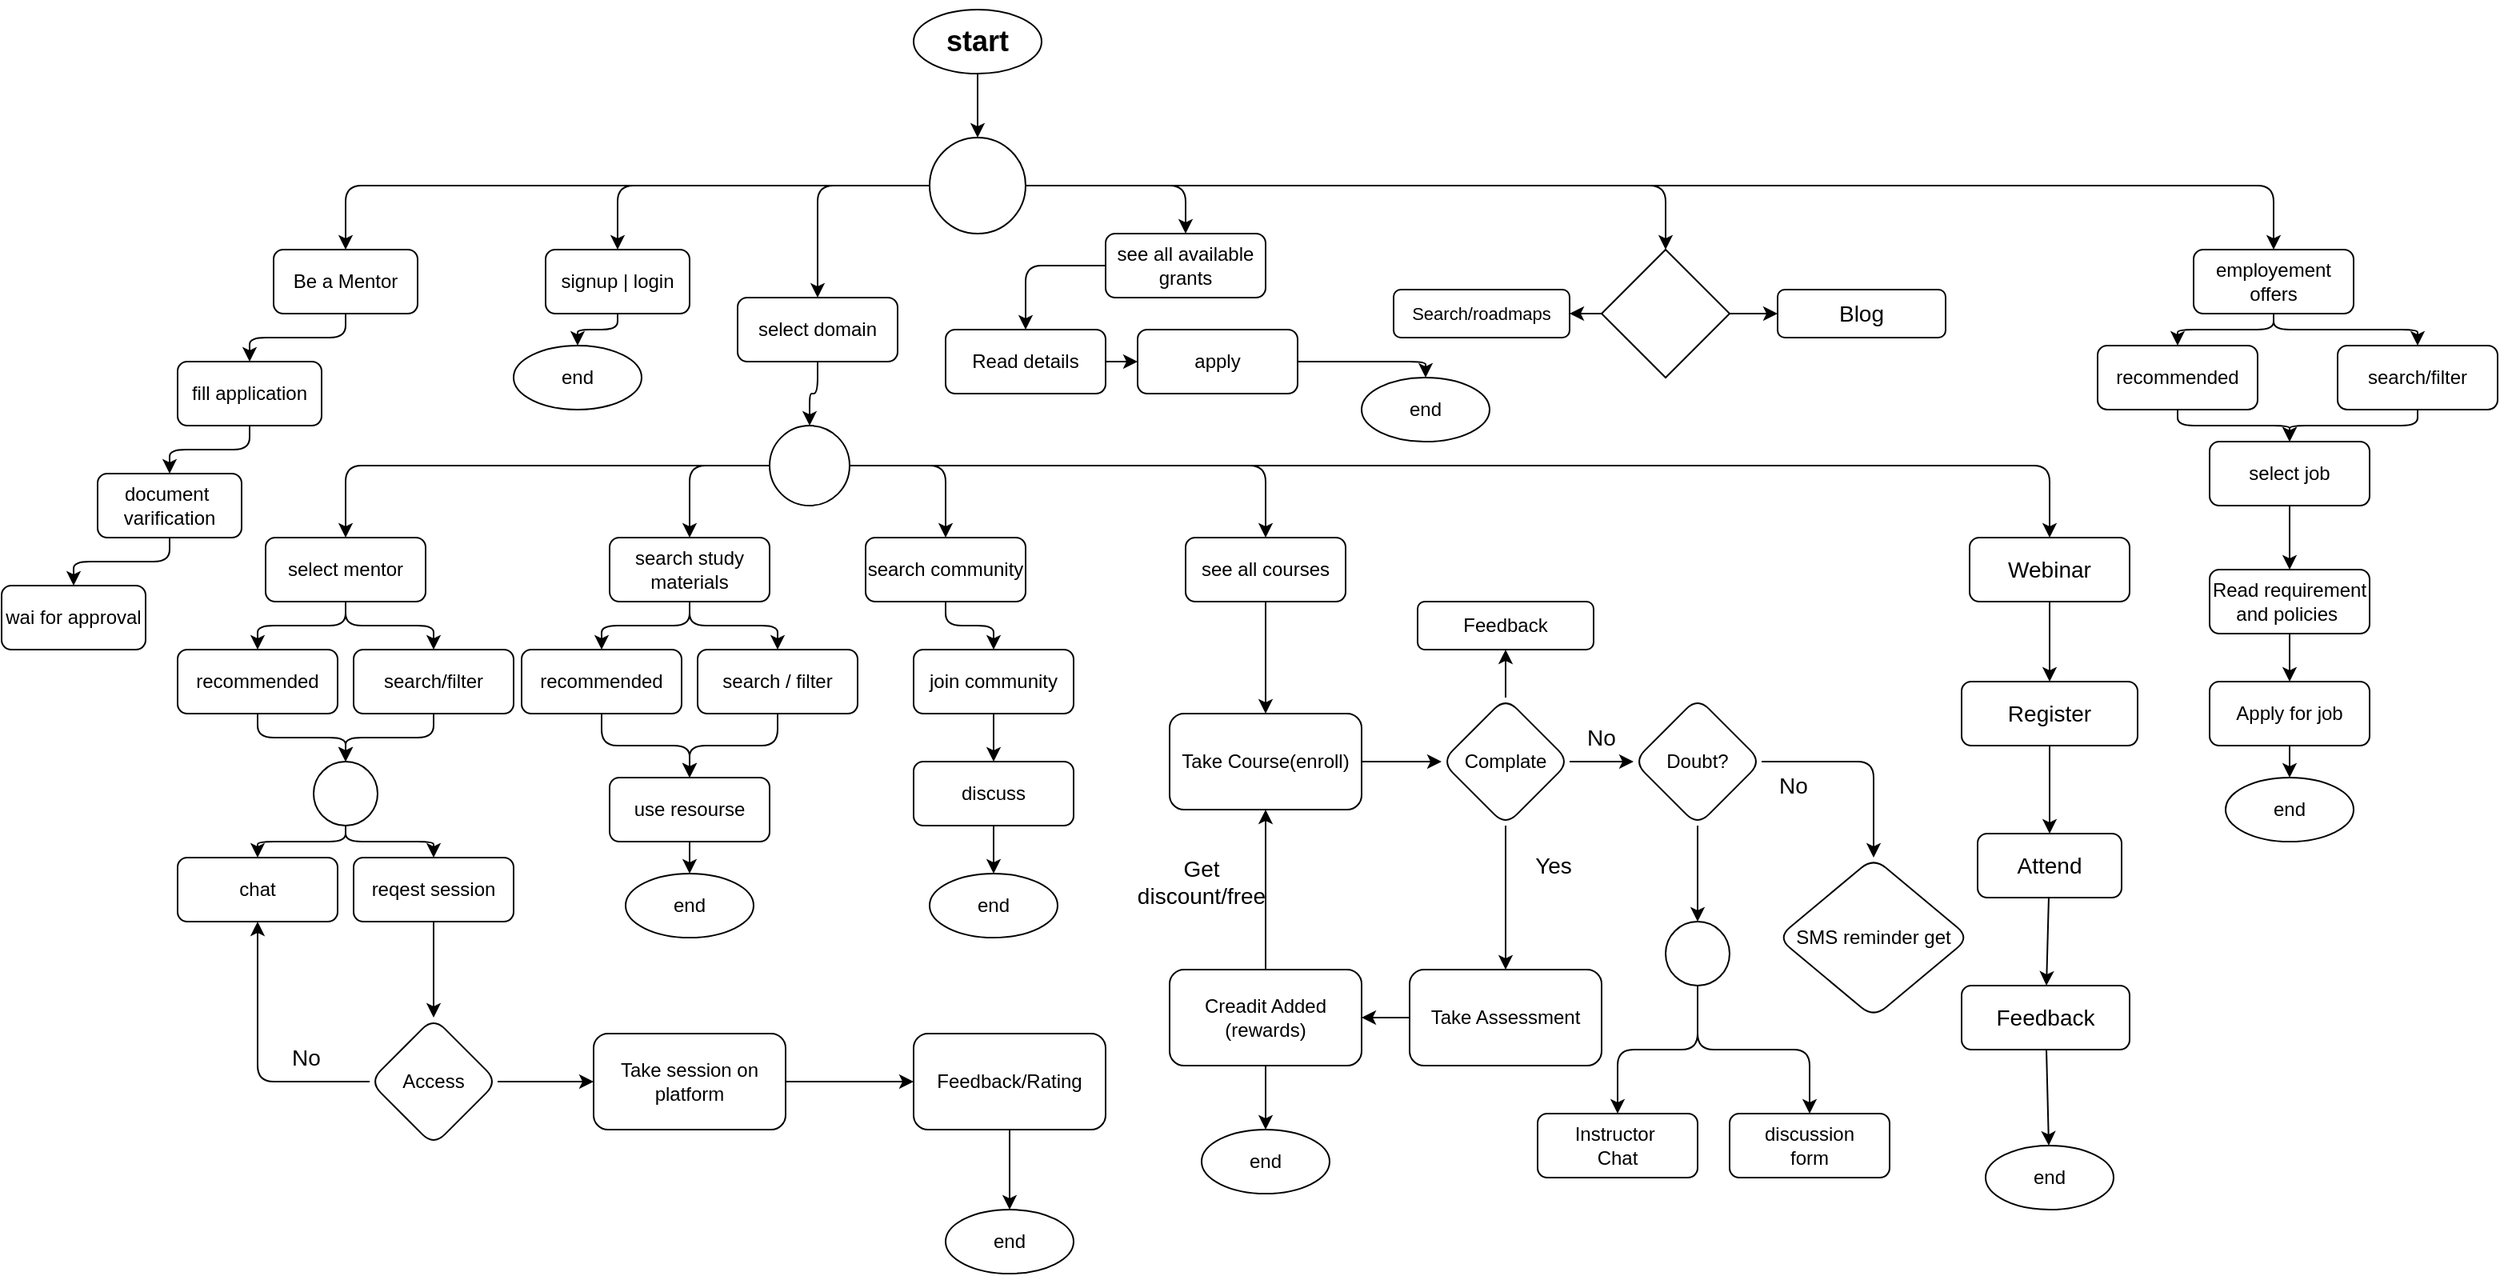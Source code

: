 <mxfile><diagram id="PvBpcfNMFQfV0mEtdClM" name="Page-1"><mxGraphModel dx="1172" dy="681" grid="1" gridSize="10" guides="1" tooltips="1" connect="1" arrows="1" fold="1" page="0" pageScale="1" pageWidth="850" pageHeight="1100" math="0" shadow="0"><root><mxCell id="0"/><mxCell id="1" parent="0"/><mxCell id="7" style="edgeStyle=orthogonalEdgeStyle;html=1;entryX=0.5;entryY=0;entryDx=0;entryDy=0;fontFamily=Helvetica;" parent="1" source="4" target="5" edge="1"><mxGeometry relative="1" as="geometry"/></mxCell><mxCell id="4" value="&lt;h2 style=&quot;text-align: justify;&quot;&gt;start&lt;/h2&gt;" style="ellipse;whiteSpace=wrap;html=1;" parent="1" vertex="1"><mxGeometry x="300" y="-190" width="80" height="40" as="geometry"/></mxCell><mxCell id="9" style="edgeStyle=orthogonalEdgeStyle;html=1;exitX=0;exitY=0.5;exitDx=0;exitDy=0;entryX=0.5;entryY=0;entryDx=0;entryDy=0;fontFamily=Helvetica;" parent="1" source="5" target="8" edge="1"><mxGeometry relative="1" as="geometry"/></mxCell><mxCell id="11" style="edgeStyle=orthogonalEdgeStyle;html=1;exitX=0;exitY=0.5;exitDx=0;exitDy=0;entryX=0.5;entryY=0;entryDx=0;entryDy=0;fontFamily=Helvetica;" parent="1" source="5" target="10" edge="1"><mxGeometry relative="1" as="geometry"/></mxCell><mxCell id="16" style="edgeStyle=orthogonalEdgeStyle;html=1;exitX=0;exitY=0.5;exitDx=0;exitDy=0;entryX=0.5;entryY=0;entryDx=0;entryDy=0;fontFamily=Helvetica;" parent="1" source="5" target="15" edge="1"><mxGeometry relative="1" as="geometry"/></mxCell><mxCell id="111" style="edgeStyle=orthogonalEdgeStyle;html=1;exitX=1;exitY=0.5;exitDx=0;exitDy=0;entryX=0.5;entryY=0;entryDx=0;entryDy=0;fontFamily=Helvetica;" parent="1" source="5" target="110" edge="1"><mxGeometry relative="1" as="geometry"/></mxCell><mxCell id="123" style="edgeStyle=orthogonalEdgeStyle;html=1;exitX=1;exitY=0.5;exitDx=0;exitDy=0;entryX=0.5;entryY=0;entryDx=0;entryDy=0;fontFamily=Helvetica;" parent="1" source="5" target="122" edge="1"><mxGeometry relative="1" as="geometry"><Array as="points"><mxPoint x="1150" y="-80"/></Array></mxGeometry></mxCell><mxCell id="5" value="" style="ellipse;whiteSpace=wrap;html=1;aspect=fixed;fontFamily=Helvetica;" parent="1" vertex="1"><mxGeometry x="310" y="-110" width="60" height="60" as="geometry"/></mxCell><mxCell id="27" style="edgeStyle=orthogonalEdgeStyle;html=1;exitX=0.5;exitY=1;exitDx=0;exitDy=0;entryX=0.5;entryY=0;entryDx=0;entryDy=0;fontFamily=Helvetica;" parent="1" source="8" target="26" edge="1"><mxGeometry relative="1" as="geometry"/></mxCell><mxCell id="8" value="select domain" style="rounded=1;whiteSpace=wrap;html=1;fontFamily=Helvetica;" parent="1" vertex="1"><mxGeometry x="190" y="-10" width="100" height="40" as="geometry"/></mxCell><mxCell id="13" style="edgeStyle=orthogonalEdgeStyle;html=1;exitX=0.5;exitY=1;exitDx=0;exitDy=0;entryX=0.5;entryY=0;entryDx=0;entryDy=0;fontFamily=Helvetica;" parent="1" source="10" target="12" edge="1"><mxGeometry relative="1" as="geometry"/></mxCell><mxCell id="10" value="signup | login" style="rounded=1;whiteSpace=wrap;html=1;fontFamily=Helvetica;" parent="1" vertex="1"><mxGeometry x="70" y="-40" width="90" height="40" as="geometry"/></mxCell><mxCell id="12" value="end" style="ellipse;whiteSpace=wrap;html=1;fontFamily=Helvetica;" parent="1" vertex="1"><mxGeometry x="50" y="20" width="80" height="40" as="geometry"/></mxCell><mxCell id="19" style="edgeStyle=orthogonalEdgeStyle;html=1;exitX=0.5;exitY=1;exitDx=0;exitDy=0;entryX=0.5;entryY=0;entryDx=0;entryDy=0;fontFamily=Helvetica;" parent="1" source="15" target="18" edge="1"><mxGeometry relative="1" as="geometry"/></mxCell><mxCell id="15" value="Be a Mentor" style="rounded=1;whiteSpace=wrap;html=1;fontFamily=Helvetica;" parent="1" vertex="1"><mxGeometry x="-100" y="-40" width="90" height="40" as="geometry"/></mxCell><mxCell id="21" style="edgeStyle=orthogonalEdgeStyle;html=1;exitX=0.5;exitY=1;exitDx=0;exitDy=0;entryX=0.5;entryY=0;entryDx=0;entryDy=0;fontFamily=Helvetica;" parent="1" source="18" target="20" edge="1"><mxGeometry relative="1" as="geometry"/></mxCell><mxCell id="18" value="fill application" style="rounded=1;whiteSpace=wrap;html=1;fontFamily=Helvetica;" parent="1" vertex="1"><mxGeometry x="-160" y="30" width="90" height="40" as="geometry"/></mxCell><mxCell id="24" style="edgeStyle=orthogonalEdgeStyle;html=1;exitX=0.5;exitY=1;exitDx=0;exitDy=0;entryX=0.5;entryY=0;entryDx=0;entryDy=0;fontFamily=Helvetica;" parent="1" source="20" target="23" edge="1"><mxGeometry relative="1" as="geometry"/></mxCell><mxCell id="20" value="document&amp;nbsp;&lt;br&gt;varification" style="rounded=1;whiteSpace=wrap;html=1;fontFamily=Helvetica;" parent="1" vertex="1"><mxGeometry x="-210" y="100" width="90" height="40" as="geometry"/></mxCell><mxCell id="23" value="wai for approval" style="rounded=1;whiteSpace=wrap;html=1;fontFamily=Helvetica;" parent="1" vertex="1"><mxGeometry x="-270" y="170" width="90" height="40" as="geometry"/></mxCell><mxCell id="34" style="edgeStyle=orthogonalEdgeStyle;html=1;exitX=0;exitY=0.5;exitDx=0;exitDy=0;entryX=0.5;entryY=0;entryDx=0;entryDy=0;fontFamily=Helvetica;" parent="1" source="26" target="30" edge="1"><mxGeometry relative="1" as="geometry"/></mxCell><mxCell id="35" style="edgeStyle=orthogonalEdgeStyle;html=1;exitX=0;exitY=0.5;exitDx=0;exitDy=0;entryX=0.5;entryY=0;entryDx=0;entryDy=0;fontFamily=Helvetica;" parent="1" source="26" target="31" edge="1"><mxGeometry relative="1" as="geometry"/></mxCell><mxCell id="36" style="edgeStyle=orthogonalEdgeStyle;html=1;exitX=1;exitY=0.5;exitDx=0;exitDy=0;entryX=0.5;entryY=0;entryDx=0;entryDy=0;fontFamily=Helvetica;" parent="1" source="26" target="32" edge="1"><mxGeometry relative="1" as="geometry"/></mxCell><mxCell id="37" style="edgeStyle=orthogonalEdgeStyle;html=1;exitX=1;exitY=0.5;exitDx=0;exitDy=0;entryX=0.5;entryY=0;entryDx=0;entryDy=0;fontFamily=Helvetica;" parent="1" source="26" target="33" edge="1"><mxGeometry relative="1" as="geometry"><Array as="points"><mxPoint x="520" y="95"/></Array></mxGeometry></mxCell><mxCell id="26" value="" style="ellipse;whiteSpace=wrap;html=1;aspect=fixed;fontFamily=Helvetica;" parent="1" vertex="1"><mxGeometry x="210" y="70" width="50" height="50" as="geometry"/></mxCell><mxCell id="98" style="edgeStyle=orthogonalEdgeStyle;html=1;exitX=0.5;exitY=1;exitDx=0;exitDy=0;entryX=0.5;entryY=0;entryDx=0;entryDy=0;fontFamily=Helvetica;" parent="1" source="30" target="90" edge="1"><mxGeometry relative="1" as="geometry"/></mxCell><mxCell id="99" style="edgeStyle=orthogonalEdgeStyle;html=1;exitX=0.5;exitY=1;exitDx=0;exitDy=0;entryX=0.5;entryY=0;entryDx=0;entryDy=0;fontFamily=Helvetica;" parent="1" source="30" target="92" edge="1"><mxGeometry relative="1" as="geometry"/></mxCell><mxCell id="30" value="search study materials" style="rounded=1;whiteSpace=wrap;html=1;fontFamily=Helvetica;" parent="1" vertex="1"><mxGeometry x="110" y="140" width="100" height="40" as="geometry"/></mxCell><mxCell id="40" style="edgeStyle=orthogonalEdgeStyle;html=1;exitX=0.5;exitY=1;exitDx=0;exitDy=0;entryX=0.5;entryY=0;entryDx=0;entryDy=0;fontFamily=Helvetica;" parent="1" source="31" target="38" edge="1"><mxGeometry relative="1" as="geometry"/></mxCell><mxCell id="41" style="edgeStyle=orthogonalEdgeStyle;html=1;exitX=0.5;exitY=1;exitDx=0;exitDy=0;entryX=0.5;entryY=0;entryDx=0;entryDy=0;fontFamily=Helvetica;" parent="1" source="31" target="39" edge="1"><mxGeometry relative="1" as="geometry"/></mxCell><mxCell id="31" value="select mentor" style="rounded=1;whiteSpace=wrap;html=1;fontFamily=Helvetica;" parent="1" vertex="1"><mxGeometry x="-105" y="140" width="100" height="40" as="geometry"/></mxCell><mxCell id="105" style="edgeStyle=orthogonalEdgeStyle;html=1;exitX=0.5;exitY=1;exitDx=0;exitDy=0;entryX=0.5;entryY=0;entryDx=0;entryDy=0;fontFamily=Helvetica;" parent="1" source="32" target="104" edge="1"><mxGeometry relative="1" as="geometry"/></mxCell><mxCell id="32" value="search community" style="rounded=1;whiteSpace=wrap;html=1;fontFamily=Helvetica;" parent="1" vertex="1"><mxGeometry x="270" y="140" width="100" height="40" as="geometry"/></mxCell><mxCell id="162" value="" style="edgeStyle=none;html=1;fontSize=14;" parent="1" source="33" target="161" edge="1"><mxGeometry relative="1" as="geometry"/></mxCell><mxCell id="33" value="see all courses" style="rounded=1;whiteSpace=wrap;html=1;fontFamily=Helvetica;" parent="1" vertex="1"><mxGeometry x="470" y="140" width="100" height="40" as="geometry"/></mxCell><mxCell id="43" style="edgeStyle=orthogonalEdgeStyle;html=1;exitX=0.5;exitY=1;exitDx=0;exitDy=0;entryX=0.5;entryY=0;entryDx=0;entryDy=0;fontFamily=Helvetica;" parent="1" source="38" target="42" edge="1"><mxGeometry relative="1" as="geometry"/></mxCell><mxCell id="38" value="recommended" style="rounded=1;whiteSpace=wrap;html=1;fontFamily=Helvetica;" parent="1" vertex="1"><mxGeometry x="-160" y="210" width="100" height="40" as="geometry"/></mxCell><mxCell id="49" style="edgeStyle=orthogonalEdgeStyle;html=1;exitX=0.5;exitY=1;exitDx=0;exitDy=0;entryX=0.5;entryY=0;entryDx=0;entryDy=0;fontFamily=Helvetica;" parent="1" source="39" target="42" edge="1"><mxGeometry relative="1" as="geometry"/></mxCell><mxCell id="39" value="search/filter" style="rounded=1;whiteSpace=wrap;html=1;fontFamily=Helvetica;" parent="1" vertex="1"><mxGeometry x="-50" y="210" width="100" height="40" as="geometry"/></mxCell><mxCell id="47" style="edgeStyle=orthogonalEdgeStyle;html=1;exitX=0.5;exitY=1;exitDx=0;exitDy=0;entryX=0.5;entryY=0;entryDx=0;entryDy=0;fontFamily=Helvetica;" parent="1" source="42" target="45" edge="1"><mxGeometry relative="1" as="geometry"/></mxCell><mxCell id="48" style="edgeStyle=orthogonalEdgeStyle;html=1;exitX=0.5;exitY=1;exitDx=0;exitDy=0;entryX=0.5;entryY=0;entryDx=0;entryDy=0;fontFamily=Helvetica;" parent="1" source="42" target="46" edge="1"><mxGeometry relative="1" as="geometry"/></mxCell><mxCell id="42" value="" style="ellipse;whiteSpace=wrap;html=1;aspect=fixed;fontFamily=Helvetica;" parent="1" vertex="1"><mxGeometry x="-75" y="280" width="40" height="40" as="geometry"/></mxCell><mxCell id="45" value="chat" style="rounded=1;whiteSpace=wrap;html=1;fontFamily=Helvetica;" parent="1" vertex="1"><mxGeometry x="-160" y="340" width="100" height="40" as="geometry"/></mxCell><mxCell id="148" value="" style="edgeStyle=none;html=1;" parent="1" source="46" target="147" edge="1"><mxGeometry relative="1" as="geometry"/></mxCell><mxCell id="46" value="reqest session" style="rounded=1;whiteSpace=wrap;html=1;fontFamily=Helvetica;" parent="1" vertex="1"><mxGeometry x="-50" y="340" width="100" height="40" as="geometry"/></mxCell><mxCell id="101" style="edgeStyle=orthogonalEdgeStyle;html=1;exitX=0.5;exitY=1;exitDx=0;exitDy=0;entryX=0.5;entryY=0;entryDx=0;entryDy=0;fontFamily=Helvetica;" parent="1" source="90" target="100" edge="1"><mxGeometry relative="1" as="geometry"/></mxCell><mxCell id="90" value="recommended" style="rounded=1;whiteSpace=wrap;html=1;fontFamily=Helvetica;" parent="1" vertex="1"><mxGeometry x="55" y="210" width="100" height="40" as="geometry"/></mxCell><mxCell id="91" style="edgeStyle=orthogonalEdgeStyle;html=1;exitX=0.5;exitY=1;exitDx=0;exitDy=0;entryX=0.5;entryY=0;entryDx=0;entryDy=0;fontFamily=Helvetica;" parent="1" source="92" target="100" edge="1"><mxGeometry relative="1" as="geometry"><mxPoint x="160" y="280" as="targetPoint"/></mxGeometry></mxCell><mxCell id="92" value="search / filter" style="rounded=1;whiteSpace=wrap;html=1;fontFamily=Helvetica;" parent="1" vertex="1"><mxGeometry x="165" y="210" width="100" height="40" as="geometry"/></mxCell><mxCell id="103" style="edgeStyle=orthogonalEdgeStyle;html=1;exitX=0.5;exitY=1;exitDx=0;exitDy=0;entryX=0.5;entryY=0;entryDx=0;entryDy=0;fontFamily=Helvetica;" parent="1" source="100" target="102" edge="1"><mxGeometry relative="1" as="geometry"/></mxCell><mxCell id="100" value="use resourse" style="rounded=1;whiteSpace=wrap;html=1;fontFamily=Helvetica;" parent="1" vertex="1"><mxGeometry x="110" y="290" width="100" height="40" as="geometry"/></mxCell><mxCell id="102" value="end" style="ellipse;whiteSpace=wrap;html=1;fontFamily=Helvetica;" parent="1" vertex="1"><mxGeometry x="120" y="350" width="80" height="40" as="geometry"/></mxCell><mxCell id="107" style="edgeStyle=orthogonalEdgeStyle;html=1;exitX=0.5;exitY=1;exitDx=0;exitDy=0;fontFamily=Helvetica;" parent="1" source="104" target="106" edge="1"><mxGeometry relative="1" as="geometry"/></mxCell><mxCell id="104" value="join community" style="rounded=1;whiteSpace=wrap;html=1;fontFamily=Helvetica;" parent="1" vertex="1"><mxGeometry x="300" y="210" width="100" height="40" as="geometry"/></mxCell><mxCell id="109" style="edgeStyle=orthogonalEdgeStyle;html=1;exitX=0.5;exitY=1;exitDx=0;exitDy=0;entryX=0.5;entryY=0;entryDx=0;entryDy=0;fontFamily=Helvetica;" parent="1" source="106" target="108" edge="1"><mxGeometry relative="1" as="geometry"/></mxCell><mxCell id="106" value="discuss" style="rounded=1;whiteSpace=wrap;html=1;fontFamily=Helvetica;" parent="1" vertex="1"><mxGeometry x="300" y="280" width="100" height="40" as="geometry"/></mxCell><mxCell id="108" value="end" style="ellipse;whiteSpace=wrap;html=1;fontFamily=Helvetica;" parent="1" vertex="1"><mxGeometry x="310" y="350" width="80" height="40" as="geometry"/></mxCell><mxCell id="113" style="edgeStyle=orthogonalEdgeStyle;html=1;exitX=0;exitY=0.5;exitDx=0;exitDy=0;fontFamily=Helvetica;" parent="1" source="110" target="112" edge="1"><mxGeometry relative="1" as="geometry"/></mxCell><mxCell id="110" value="see all available grants" style="rounded=1;whiteSpace=wrap;html=1;fontFamily=Helvetica;" parent="1" vertex="1"><mxGeometry x="420" y="-50" width="100" height="40" as="geometry"/></mxCell><mxCell id="121" style="edgeStyle=orthogonalEdgeStyle;html=1;exitX=1;exitY=0.5;exitDx=0;exitDy=0;entryX=0;entryY=0.5;entryDx=0;entryDy=0;fontFamily=Helvetica;" parent="1" source="112" target="114" edge="1"><mxGeometry relative="1" as="geometry"/></mxCell><mxCell id="112" value="Read details" style="rounded=1;whiteSpace=wrap;html=1;fontFamily=Helvetica;" parent="1" vertex="1"><mxGeometry x="320" y="10" width="100" height="40" as="geometry"/></mxCell><mxCell id="125" style="edgeStyle=orthogonalEdgeStyle;html=1;exitX=1;exitY=0.5;exitDx=0;exitDy=0;entryX=0.5;entryY=0;entryDx=0;entryDy=0;fontFamily=Helvetica;" parent="1" source="114" target="118" edge="1"><mxGeometry relative="1" as="geometry"/></mxCell><mxCell id="114" value="apply" style="rounded=1;whiteSpace=wrap;html=1;fontFamily=Helvetica;" parent="1" vertex="1"><mxGeometry x="440" y="10" width="100" height="40" as="geometry"/></mxCell><mxCell id="118" value="end" style="ellipse;whiteSpace=wrap;html=1;fontFamily=Helvetica;" parent="1" vertex="1"><mxGeometry x="580" y="40" width="80" height="40" as="geometry"/></mxCell><mxCell id="135" style="edgeStyle=orthogonalEdgeStyle;html=1;exitX=0.5;exitY=1;exitDx=0;exitDy=0;entryX=0.5;entryY=0;entryDx=0;entryDy=0;fontFamily=Helvetica;" parent="1" source="122" target="127" edge="1"><mxGeometry relative="1" as="geometry"/></mxCell><mxCell id="136" style="edgeStyle=orthogonalEdgeStyle;html=1;exitX=0.5;exitY=1;exitDx=0;exitDy=0;entryX=0.5;entryY=0;entryDx=0;entryDy=0;fontFamily=Helvetica;" parent="1" source="122" target="129" edge="1"><mxGeometry relative="1" as="geometry"/></mxCell><mxCell id="122" value="employement offers" style="rounded=1;whiteSpace=wrap;html=1;fontFamily=Helvetica;" parent="1" vertex="1"><mxGeometry x="1100" y="-40" width="100" height="40" as="geometry"/></mxCell><mxCell id="138" style="edgeStyle=orthogonalEdgeStyle;html=1;exitX=0.5;exitY=1;exitDx=0;exitDy=0;entryX=0.5;entryY=0;entryDx=0;entryDy=0;fontFamily=Helvetica;" parent="1" source="127" target="137" edge="1"><mxGeometry relative="1" as="geometry"/></mxCell><mxCell id="127" value="recommended" style="rounded=1;whiteSpace=wrap;html=1;fontFamily=Helvetica;" parent="1" vertex="1"><mxGeometry x="1040" y="20" width="100" height="40" as="geometry"/></mxCell><mxCell id="139" style="edgeStyle=orthogonalEdgeStyle;html=1;exitX=0.5;exitY=1;exitDx=0;exitDy=0;entryX=0.5;entryY=0;entryDx=0;entryDy=0;fontFamily=Helvetica;" parent="1" source="129" target="137" edge="1"><mxGeometry relative="1" as="geometry"/></mxCell><mxCell id="129" value="search/filter" style="rounded=1;whiteSpace=wrap;html=1;fontFamily=Helvetica;" parent="1" vertex="1"><mxGeometry x="1190" y="20" width="100" height="40" as="geometry"/></mxCell><mxCell id="141" style="edgeStyle=orthogonalEdgeStyle;html=1;exitX=0.5;exitY=1;exitDx=0;exitDy=0;entryX=0.5;entryY=0;entryDx=0;entryDy=0;fontFamily=Helvetica;" parent="1" source="137" target="140" edge="1"><mxGeometry relative="1" as="geometry"/></mxCell><mxCell id="137" value="select job" style="rounded=1;whiteSpace=wrap;html=1;fontFamily=Helvetica;" parent="1" vertex="1"><mxGeometry x="1110" y="80" width="100" height="40" as="geometry"/></mxCell><mxCell id="143" style="edgeStyle=orthogonalEdgeStyle;html=1;exitX=0.5;exitY=1;exitDx=0;exitDy=0;fontFamily=Helvetica;" parent="1" source="140" target="144" edge="1"><mxGeometry relative="1" as="geometry"><mxPoint x="800" y="230" as="targetPoint"/></mxGeometry></mxCell><mxCell id="140" value="Read requirement and policies&amp;nbsp;" style="rounded=1;whiteSpace=wrap;html=1;fontFamily=Helvetica;" parent="1" vertex="1"><mxGeometry x="1110" y="160" width="100" height="40" as="geometry"/></mxCell><mxCell id="146" style="edgeStyle=orthogonalEdgeStyle;html=1;exitX=0.5;exitY=1;exitDx=0;exitDy=0;entryX=0.5;entryY=0;entryDx=0;entryDy=0;fontFamily=Helvetica;" parent="1" source="144" target="145" edge="1"><mxGeometry relative="1" as="geometry"/></mxCell><mxCell id="144" value="Apply for job" style="rounded=1;whiteSpace=wrap;html=1;fontFamily=Helvetica;" parent="1" vertex="1"><mxGeometry x="1110" y="230" width="100" height="40" as="geometry"/></mxCell><mxCell id="145" value="end" style="ellipse;whiteSpace=wrap;html=1;fontFamily=Helvetica;" parent="1" vertex="1"><mxGeometry x="1120" y="290" width="80" height="40" as="geometry"/></mxCell><mxCell id="149" style="edgeStyle=none;html=1;entryX=0.5;entryY=1;entryDx=0;entryDy=0;" parent="1" source="147" target="45" edge="1"><mxGeometry relative="1" as="geometry"><Array as="points"><mxPoint x="-110" y="480"/></Array></mxGeometry></mxCell><mxCell id="152" value="" style="edgeStyle=none;html=1;fontSize=14;" parent="1" source="147" target="151" edge="1"><mxGeometry relative="1" as="geometry"/></mxCell><mxCell id="147" value="Access" style="rhombus;whiteSpace=wrap;html=1;rounded=1;" parent="1" vertex="1"><mxGeometry x="-40" y="440" width="80" height="80" as="geometry"/></mxCell><mxCell id="150" value="&lt;font style=&quot;font-size: 14px;&quot;&gt;No&lt;/font&gt;" style="text;html=1;align=center;verticalAlign=middle;resizable=0;points=[];autosize=1;strokeColor=none;fillColor=none;" parent="1" vertex="1"><mxGeometry x="-100" y="450" width="40" height="30" as="geometry"/></mxCell><mxCell id="154" value="" style="edgeStyle=none;html=1;fontSize=14;" parent="1" source="151" target="153" edge="1"><mxGeometry relative="1" as="geometry"/></mxCell><mxCell id="151" value="Take session on platform" style="whiteSpace=wrap;html=1;rounded=1;" parent="1" vertex="1"><mxGeometry x="100" y="450" width="120" height="60" as="geometry"/></mxCell><mxCell id="177" value="" style="edgeStyle=none;html=1;fontSize=14;" parent="1" source="153" target="176" edge="1"><mxGeometry relative="1" as="geometry"/></mxCell><mxCell id="153" value="Feedback/Rating" style="whiteSpace=wrap;html=1;rounded=1;" parent="1" vertex="1"><mxGeometry x="300" y="450" width="120" height="60" as="geometry"/></mxCell><mxCell id="167" value="" style="edgeStyle=none;html=1;fontSize=14;" parent="1" source="161" target="166" edge="1"><mxGeometry relative="1" as="geometry"/></mxCell><mxCell id="161" value="Take Course(enroll)" style="whiteSpace=wrap;html=1;rounded=1;" parent="1" vertex="1"><mxGeometry x="460" y="250" width="120" height="60" as="geometry"/></mxCell><mxCell id="172" value="" style="edgeStyle=none;html=1;fontSize=14;" parent="1" source="166" target="171" edge="1"><mxGeometry relative="1" as="geometry"/></mxCell><mxCell id="174" value="" style="edgeStyle=none;html=1;fontSize=14;" parent="1" source="166" target="173" edge="1"><mxGeometry relative="1" as="geometry"/></mxCell><mxCell id="185" value="" style="edgeStyle=none;html=1;fontSize=14;exitX=1;exitY=0.5;exitDx=0;exitDy=0;entryX=0;entryY=0.5;entryDx=0;entryDy=0;" parent="1" source="166" target="184" edge="1"><mxGeometry relative="1" as="geometry"><Array as="points"/></mxGeometry></mxCell><mxCell id="166" value="Complate" style="rhombus;whiteSpace=wrap;html=1;rounded=1;" parent="1" vertex="1"><mxGeometry x="630" y="240" width="80" height="80" as="geometry"/></mxCell><mxCell id="171" value="Feedback" style="whiteSpace=wrap;html=1;rounded=1;" parent="1" vertex="1"><mxGeometry x="615" y="180" width="110" height="30" as="geometry"/></mxCell><mxCell id="179" value="" style="edgeStyle=none;html=1;fontSize=14;" parent="1" source="173" target="178" edge="1"><mxGeometry relative="1" as="geometry"/></mxCell><mxCell id="173" value="Take Assessment" style="whiteSpace=wrap;html=1;rounded=1;" parent="1" vertex="1"><mxGeometry x="610" y="410" width="120" height="60" as="geometry"/></mxCell><mxCell id="175" value="Yes" style="text;html=1;strokeColor=none;fillColor=none;align=center;verticalAlign=middle;whiteSpace=wrap;rounded=0;fontSize=14;" parent="1" vertex="1"><mxGeometry x="670" y="330" width="60" height="30" as="geometry"/></mxCell><mxCell id="176" value="end" style="ellipse;whiteSpace=wrap;html=1;fontFamily=Helvetica;" parent="1" vertex="1"><mxGeometry x="320" y="560" width="80" height="40" as="geometry"/></mxCell><mxCell id="180" value="" style="edgeStyle=none;html=1;fontSize=14;" parent="1" source="178" target="161" edge="1"><mxGeometry relative="1" as="geometry"/></mxCell><mxCell id="183" value="" style="edgeStyle=none;html=1;fontSize=14;" parent="1" source="178" target="182" edge="1"><mxGeometry relative="1" as="geometry"/></mxCell><mxCell id="178" value="Creadit Added&lt;br&gt;(rewards)" style="whiteSpace=wrap;html=1;rounded=1;" parent="1" vertex="1"><mxGeometry x="460" y="410" width="120" height="60" as="geometry"/></mxCell><mxCell id="181" value="Get discount/free" style="text;html=1;strokeColor=none;fillColor=none;align=center;verticalAlign=middle;whiteSpace=wrap;rounded=0;fontSize=14;" parent="1" vertex="1"><mxGeometry x="450" y="340" width="60" height="30" as="geometry"/></mxCell><mxCell id="182" value="end" style="ellipse;whiteSpace=wrap;html=1;fontFamily=Helvetica;" parent="1" vertex="1"><mxGeometry x="480" y="510" width="80" height="40" as="geometry"/></mxCell><mxCell id="187" value="" style="edgeStyle=none;html=1;fontSize=14;entryX=0.5;entryY=0;entryDx=0;entryDy=0;" parent="1" source="184" target="186" edge="1"><mxGeometry relative="1" as="geometry"><Array as="points"><mxPoint x="900" y="280"/></Array></mxGeometry></mxCell><mxCell id="190" value="" style="edgeStyle=none;html=1;fontSize=14;exitX=0.5;exitY=1;exitDx=0;exitDy=0;entryX=0.5;entryY=0;entryDx=0;entryDy=0;" parent="1" source="184" target="193" edge="1"><mxGeometry relative="1" as="geometry"><mxPoint x="960" as="targetPoint"/><Array as="points"><mxPoint x="790" y="340"/></Array></mxGeometry></mxCell><mxCell id="184" value="Doubt?" style="rhombus;whiteSpace=wrap;html=1;rounded=1;" parent="1" vertex="1"><mxGeometry x="750" y="240" width="80" height="80" as="geometry"/></mxCell><mxCell id="186" value="SMS reminder get" style="rhombus;whiteSpace=wrap;html=1;rounded=1;" parent="1" vertex="1"><mxGeometry x="840" y="340" width="120" height="100" as="geometry"/></mxCell><mxCell id="188" value="No" style="text;html=1;strokeColor=none;fillColor=none;align=center;verticalAlign=middle;whiteSpace=wrap;rounded=0;fontSize=14;" parent="1" vertex="1"><mxGeometry x="820" y="280" width="60" height="30" as="geometry"/></mxCell><mxCell id="191" style="edgeStyle=orthogonalEdgeStyle;html=1;exitX=0.5;exitY=1;exitDx=0;exitDy=0;entryX=0.5;entryY=0;entryDx=0;entryDy=0;fontFamily=Helvetica;" parent="1" source="193" target="194" edge="1"><mxGeometry relative="1" as="geometry"/></mxCell><mxCell id="192" style="edgeStyle=orthogonalEdgeStyle;html=1;exitX=0.5;exitY=1;exitDx=0;exitDy=0;entryX=0.5;entryY=0;entryDx=0;entryDy=0;fontFamily=Helvetica;" parent="1" source="193" target="195" edge="1"><mxGeometry relative="1" as="geometry"/></mxCell><mxCell id="193" value="" style="ellipse;whiteSpace=wrap;html=1;aspect=fixed;fontFamily=Helvetica;" parent="1" vertex="1"><mxGeometry x="770" y="380" width="40" height="40" as="geometry"/></mxCell><mxCell id="194" value="Instructor&amp;nbsp;&lt;br&gt;Chat" style="rounded=1;whiteSpace=wrap;html=1;fontFamily=Helvetica;" parent="1" vertex="1"><mxGeometry x="690" y="500" width="100" height="40" as="geometry"/></mxCell><mxCell id="195" value="discussion&lt;br&gt;form" style="rounded=1;whiteSpace=wrap;html=1;fontFamily=Helvetica;" parent="1" vertex="1"><mxGeometry x="810" y="500" width="100" height="40" as="geometry"/></mxCell><mxCell id="198" value="No" style="text;html=1;strokeColor=none;fillColor=none;align=center;verticalAlign=middle;whiteSpace=wrap;rounded=0;fontSize=14;" parent="1" vertex="1"><mxGeometry x="700" y="250" width="60" height="30" as="geometry"/></mxCell><mxCell id="208" style="edgeStyle=orthogonalEdgeStyle;html=1;fontFamily=Helvetica;exitX=1;exitY=0.5;exitDx=0;exitDy=0;entryX=0.5;entryY=0;entryDx=0;entryDy=0;" parent="1" source="26" target="209" edge="1"><mxGeometry relative="1" as="geometry"><mxPoint x="270" y="90" as="sourcePoint"/><mxPoint x="740" y="130" as="targetPoint"/><Array as="points"><mxPoint x="1010" y="95"/></Array></mxGeometry></mxCell><mxCell id="211" value="" style="edgeStyle=none;html=1;fontSize=14;" parent="1" source="209" target="210" edge="1"><mxGeometry relative="1" as="geometry"/></mxCell><mxCell id="209" value="Webinar" style="rounded=1;whiteSpace=wrap;html=1;fontSize=14;" parent="1" vertex="1"><mxGeometry x="960" y="140" width="100" height="40" as="geometry"/></mxCell><mxCell id="213" value="" style="edgeStyle=none;html=1;fontSize=14;" parent="1" source="210" target="212" edge="1"><mxGeometry relative="1" as="geometry"/></mxCell><mxCell id="210" value="Register" style="whiteSpace=wrap;html=1;fontSize=14;rounded=1;" parent="1" vertex="1"><mxGeometry x="955" y="230" width="110" height="40" as="geometry"/></mxCell><mxCell id="215" value="" style="edgeStyle=none;html=1;fontSize=14;" parent="1" source="212" target="214" edge="1"><mxGeometry relative="1" as="geometry"/></mxCell><mxCell id="212" value="Attend" style="whiteSpace=wrap;html=1;fontSize=14;rounded=1;" parent="1" vertex="1"><mxGeometry x="965" y="325" width="90" height="40" as="geometry"/></mxCell><mxCell id="217" value="" style="edgeStyle=none;html=1;fontSize=14;" parent="1" source="214" target="216" edge="1"><mxGeometry relative="1" as="geometry"/></mxCell><mxCell id="214" value="Feedback" style="whiteSpace=wrap;html=1;fontSize=14;rounded=1;" parent="1" vertex="1"><mxGeometry x="955" y="420" width="105" height="40" as="geometry"/></mxCell><mxCell id="216" value="end" style="ellipse;whiteSpace=wrap;html=1;fontFamily=Helvetica;" parent="1" vertex="1"><mxGeometry x="970" y="520" width="80" height="40" as="geometry"/></mxCell><mxCell id="218" style="edgeStyle=orthogonalEdgeStyle;html=1;fontFamily=Helvetica;entryX=0;entryY=0.5;entryDx=0;entryDy=0;" parent="1" edge="1"><mxGeometry relative="1" as="geometry"><mxPoint x="380" y="-80" as="sourcePoint"/><mxPoint x="770" y="-40.0" as="targetPoint"/><Array as="points"><mxPoint x="770" y="-80"/></Array></mxGeometry></mxCell><mxCell id="222" value="" style="edgeStyle=none;html=1;fontSize=14;entryX=0;entryY=0.5;entryDx=0;entryDy=0;" parent="1" source="220" target="226" edge="1"><mxGeometry relative="1" as="geometry"><mxPoint x="830" y="1.137e-13" as="targetPoint"/></mxGeometry></mxCell><mxCell id="224" value="" style="edgeStyle=none;html=1;fontSize=14;entryX=1;entryY=0.5;entryDx=0;entryDy=0;" parent="1" source="220" target="225" edge="1"><mxGeometry relative="1" as="geometry"><mxPoint x="700" y="1.137e-13" as="targetPoint"/><Array as="points"><mxPoint x="710"/></Array></mxGeometry></mxCell><mxCell id="220" value="" style="rhombus;whiteSpace=wrap;html=1;fontSize=14;" parent="1" vertex="1"><mxGeometry x="730" y="-40" width="80" height="80" as="geometry"/></mxCell><mxCell id="225" value="Search/roadmaps" style="rounded=1;whiteSpace=wrap;html=1;fontSize=11;" parent="1" vertex="1"><mxGeometry x="600" y="-15" width="110" height="30" as="geometry"/></mxCell><mxCell id="226" value="&lt;span style=&quot;font-size: 14px;&quot;&gt;Blog&lt;/span&gt;" style="rounded=1;whiteSpace=wrap;html=1;fontSize=11;" parent="1" vertex="1"><mxGeometry x="840" y="-15" width="105" height="30" as="geometry"/></mxCell></root></mxGraphModel></diagram></mxfile>
